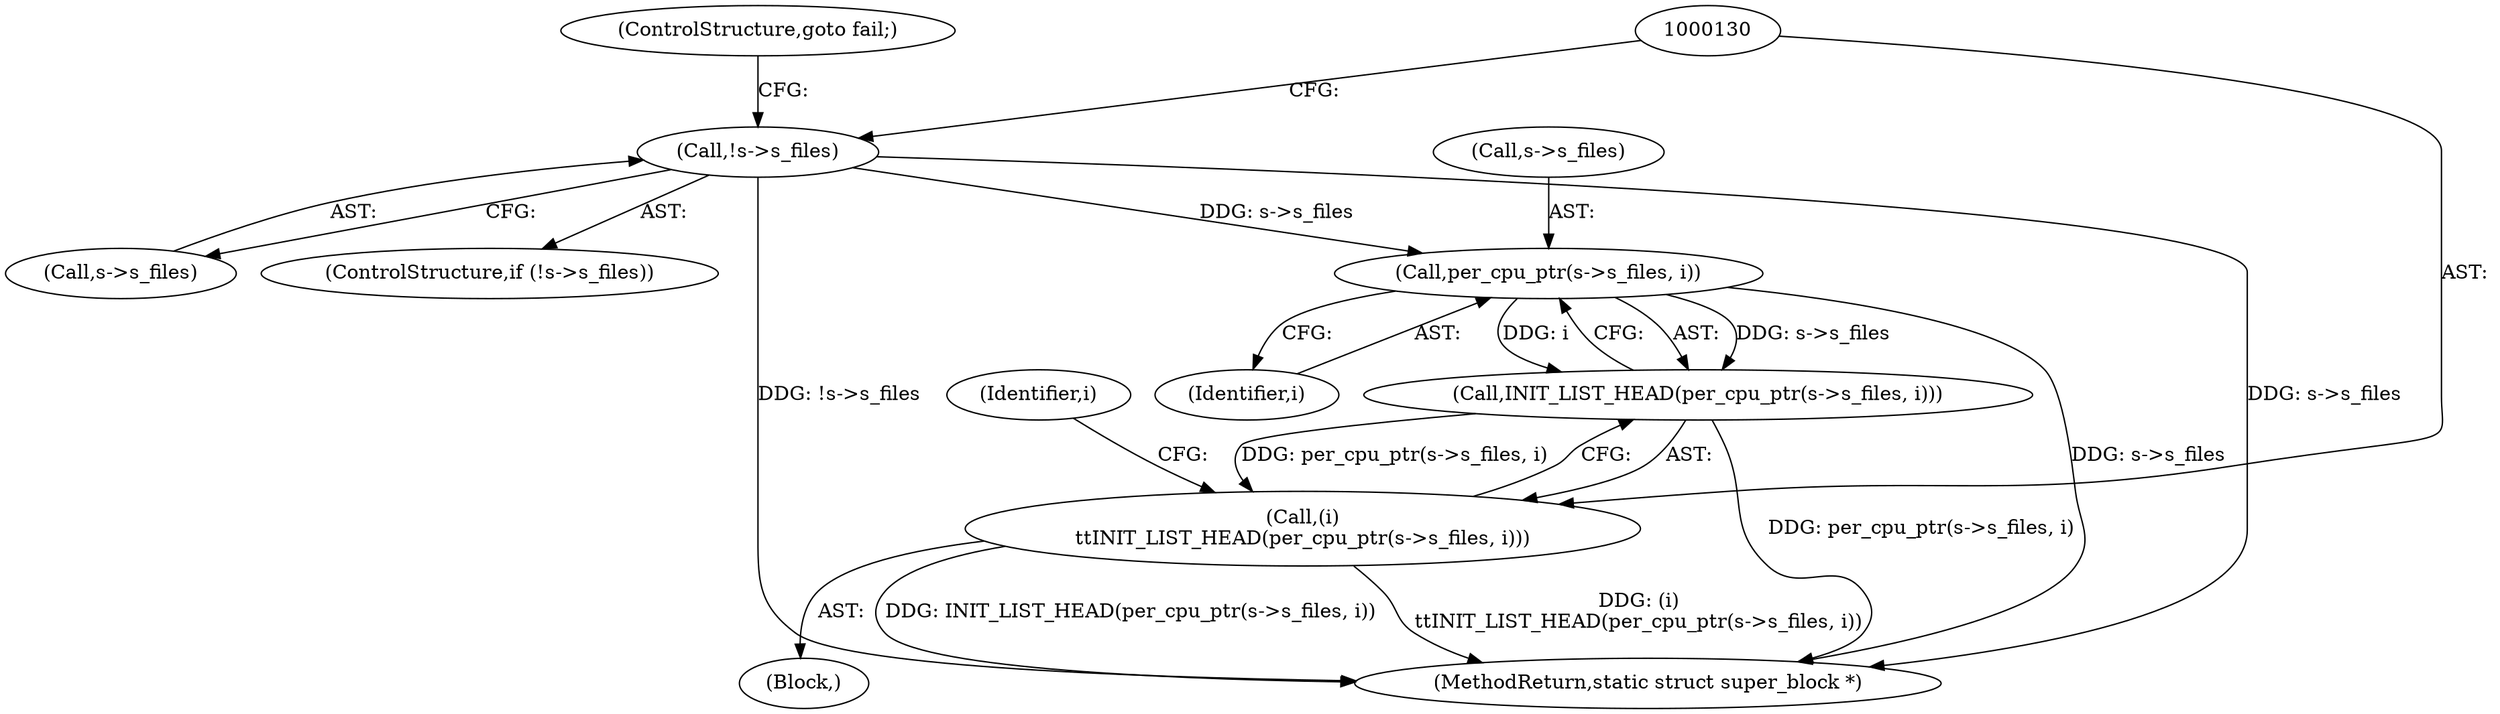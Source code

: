 digraph "1_linux_eee5cc2702929fd41cce28058dc6d6717f723f87_10@del" {
"1000124" [label="(Call,!s->s_files)"];
"1000132" [label="(Call,per_cpu_ptr(s->s_files, i))"];
"1000131" [label="(Call,INIT_LIST_HEAD(per_cpu_ptr(s->s_files, i)))"];
"1000129" [label="(Call,(i)\n\t\tINIT_LIST_HEAD(per_cpu_ptr(s->s_files, i)))"];
"1000139" [label="(Identifier,i)"];
"1000125" [label="(Call,s->s_files)"];
"1000124" [label="(Call,!s->s_files)"];
"1000129" [label="(Call,(i)\n\t\tINIT_LIST_HEAD(per_cpu_ptr(s->s_files, i)))"];
"1000132" [label="(Call,per_cpu_ptr(s->s_files, i))"];
"1000104" [label="(Block,)"];
"1000128" [label="(ControlStructure,goto fail;)"];
"1000133" [label="(Call,s->s_files)"];
"1000123" [label="(ControlStructure,if (!s->s_files))"];
"1000369" [label="(MethodReturn,static struct super_block *)"];
"1000136" [label="(Identifier,i)"];
"1000131" [label="(Call,INIT_LIST_HEAD(per_cpu_ptr(s->s_files, i)))"];
"1000124" -> "1000123"  [label="AST: "];
"1000124" -> "1000125"  [label="CFG: "];
"1000125" -> "1000124"  [label="AST: "];
"1000128" -> "1000124"  [label="CFG: "];
"1000130" -> "1000124"  [label="CFG: "];
"1000124" -> "1000369"  [label="DDG: s->s_files"];
"1000124" -> "1000369"  [label="DDG: !s->s_files"];
"1000124" -> "1000132"  [label="DDG: s->s_files"];
"1000132" -> "1000131"  [label="AST: "];
"1000132" -> "1000136"  [label="CFG: "];
"1000133" -> "1000132"  [label="AST: "];
"1000136" -> "1000132"  [label="AST: "];
"1000131" -> "1000132"  [label="CFG: "];
"1000132" -> "1000369"  [label="DDG: s->s_files"];
"1000132" -> "1000131"  [label="DDG: s->s_files"];
"1000132" -> "1000131"  [label="DDG: i"];
"1000131" -> "1000129"  [label="AST: "];
"1000129" -> "1000131"  [label="CFG: "];
"1000131" -> "1000369"  [label="DDG: per_cpu_ptr(s->s_files, i)"];
"1000131" -> "1000129"  [label="DDG: per_cpu_ptr(s->s_files, i)"];
"1000129" -> "1000104"  [label="AST: "];
"1000130" -> "1000129"  [label="AST: "];
"1000139" -> "1000129"  [label="CFG: "];
"1000129" -> "1000369"  [label="DDG: (i)\n\t\tINIT_LIST_HEAD(per_cpu_ptr(s->s_files, i))"];
"1000129" -> "1000369"  [label="DDG: INIT_LIST_HEAD(per_cpu_ptr(s->s_files, i))"];
}

